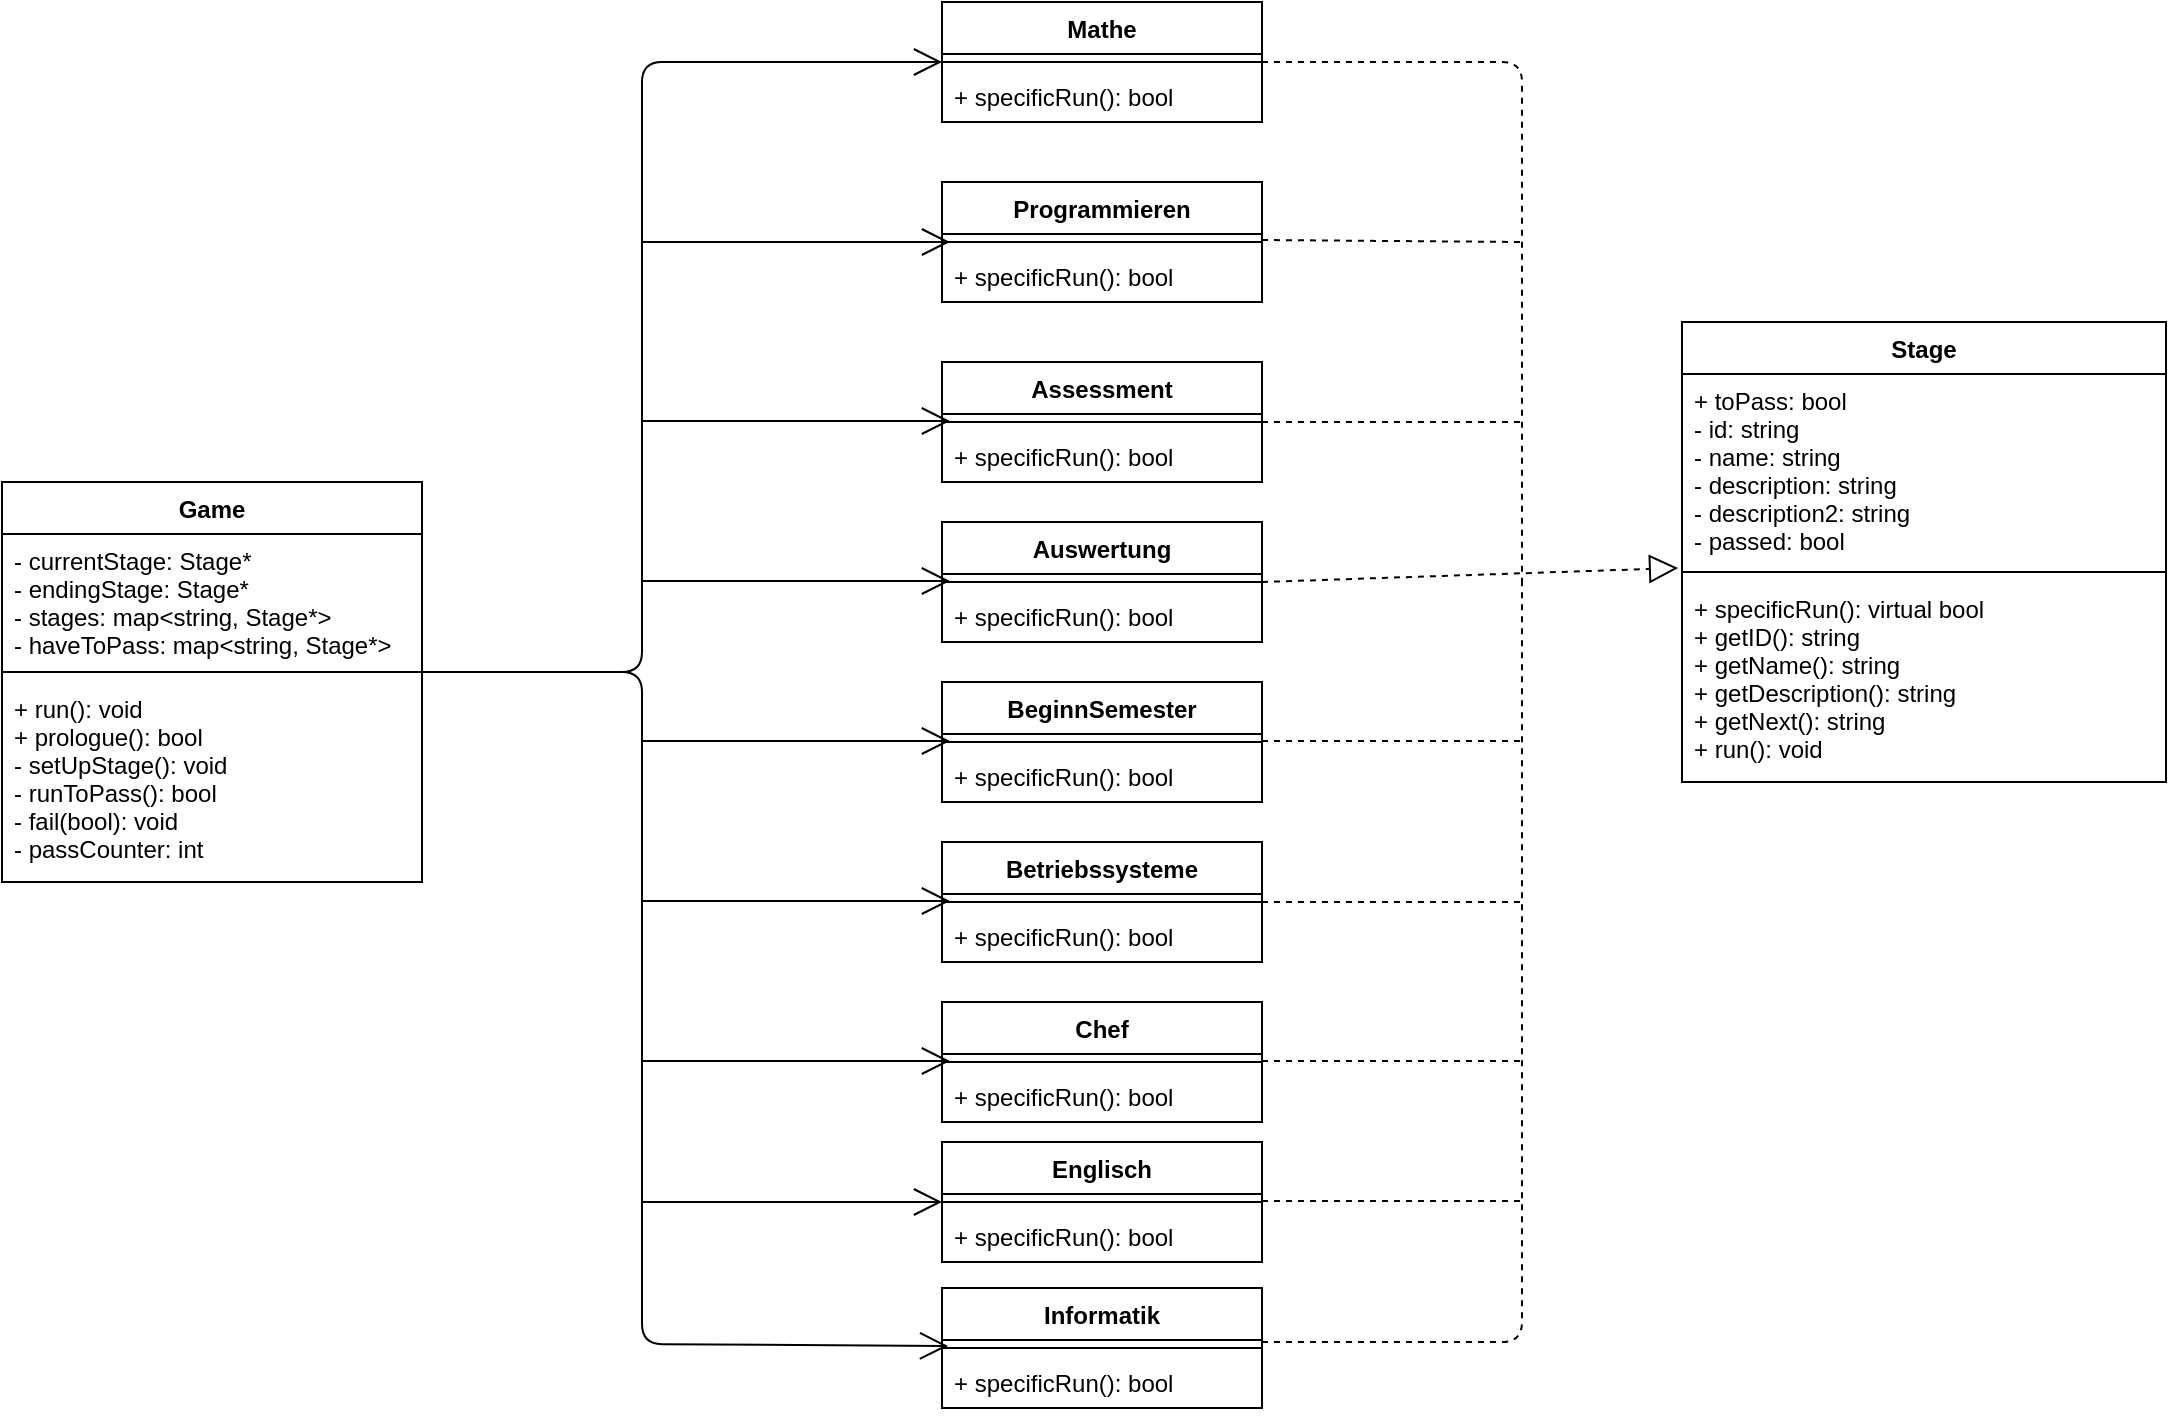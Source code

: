 <mxfile version="13.9.9"><diagram id="KZr_x_JUmR6tk4o2eLAe" name="Page-1"><mxGraphModel dx="2253" dy="825" grid="1" gridSize="10" guides="1" tooltips="1" connect="1" arrows="1" fold="1" page="1" pageScale="1" pageWidth="827" pageHeight="1169" math="0" shadow="0"><root><mxCell id="0"/><mxCell id="1" parent="0"/><mxCell id="-fR_5vgW4JM65Y6Yr0gc-5" value="Assessment" style="swimlane;fontStyle=1;align=center;verticalAlign=top;childLayout=stackLayout;horizontal=1;startSize=26;horizontalStack=0;resizeParent=1;resizeParentMax=0;resizeLast=0;collapsible=1;marginBottom=0;" vertex="1" parent="1"><mxGeometry x="-340" y="220" width="160" height="60" as="geometry"/></mxCell><mxCell id="-fR_5vgW4JM65Y6Yr0gc-7" value="" style="line;strokeWidth=1;fillColor=none;align=left;verticalAlign=middle;spacingTop=-1;spacingLeft=3;spacingRight=3;rotatable=0;labelPosition=right;points=[];portConstraint=eastwest;" vertex="1" parent="-fR_5vgW4JM65Y6Yr0gc-5"><mxGeometry y="26" width="160" height="8" as="geometry"/></mxCell><mxCell id="-fR_5vgW4JM65Y6Yr0gc-8" value="+ specificRun(): bool" style="text;strokeColor=none;fillColor=none;align=left;verticalAlign=top;spacingLeft=4;spacingRight=4;overflow=hidden;rotatable=0;points=[[0,0.5],[1,0.5]];portConstraint=eastwest;" vertex="1" parent="-fR_5vgW4JM65Y6Yr0gc-5"><mxGeometry y="34" width="160" height="26" as="geometry"/></mxCell><mxCell id="-fR_5vgW4JM65Y6Yr0gc-9" value="Game" style="swimlane;fontStyle=1;align=center;verticalAlign=top;childLayout=stackLayout;horizontal=1;startSize=26;horizontalStack=0;resizeParent=1;resizeParentMax=0;resizeLast=0;collapsible=1;marginBottom=0;" vertex="1" parent="1"><mxGeometry x="-810" y="280" width="210" height="200" as="geometry"/></mxCell><mxCell id="-fR_5vgW4JM65Y6Yr0gc-10" value="- currentStage: Stage*&#xa;- endingStage: Stage*&#xa;- stages: map&lt;string, Stage*&gt;&#xa;- haveToPass: map&lt;string, Stage*&gt;&#xa;" style="text;strokeColor=none;fillColor=none;align=left;verticalAlign=top;spacingLeft=4;spacingRight=4;overflow=hidden;rotatable=0;points=[[0,0.5],[1,0.5]];portConstraint=eastwest;" vertex="1" parent="-fR_5vgW4JM65Y6Yr0gc-9"><mxGeometry y="26" width="210" height="64" as="geometry"/></mxCell><mxCell id="-fR_5vgW4JM65Y6Yr0gc-11" value="" style="line;strokeWidth=1;fillColor=none;align=left;verticalAlign=middle;spacingTop=-1;spacingLeft=3;spacingRight=3;rotatable=0;labelPosition=right;points=[];portConstraint=eastwest;" vertex="1" parent="-fR_5vgW4JM65Y6Yr0gc-9"><mxGeometry y="90" width="210" height="10" as="geometry"/></mxCell><mxCell id="-fR_5vgW4JM65Y6Yr0gc-12" value="+ run(): void&#xa;+ prologue(): bool&#xa;- setUpStage(): void&#xa;- runToPass(): bool&#xa;- fail(bool): void&#xa;- passCounter: int&#xa;" style="text;strokeColor=none;fillColor=none;align=left;verticalAlign=top;spacingLeft=4;spacingRight=4;overflow=hidden;rotatable=0;points=[[0,0.5],[1,0.5]];portConstraint=eastwest;" vertex="1" parent="-fR_5vgW4JM65Y6Yr0gc-9"><mxGeometry y="100" width="210" height="100" as="geometry"/></mxCell><mxCell id="-fR_5vgW4JM65Y6Yr0gc-13" value="Auswertung" style="swimlane;fontStyle=1;align=center;verticalAlign=top;childLayout=stackLayout;horizontal=1;startSize=26;horizontalStack=0;resizeParent=1;resizeParentMax=0;resizeLast=0;collapsible=1;marginBottom=0;" vertex="1" parent="1"><mxGeometry x="-340" y="300" width="160" height="60" as="geometry"/></mxCell><mxCell id="-fR_5vgW4JM65Y6Yr0gc-15" value="" style="line;strokeWidth=1;fillColor=none;align=left;verticalAlign=middle;spacingTop=-1;spacingLeft=3;spacingRight=3;rotatable=0;labelPosition=right;points=[];portConstraint=eastwest;" vertex="1" parent="-fR_5vgW4JM65Y6Yr0gc-13"><mxGeometry y="26" width="160" height="8" as="geometry"/></mxCell><mxCell id="-fR_5vgW4JM65Y6Yr0gc-16" value="+ specificRun(): bool" style="text;strokeColor=none;fillColor=none;align=left;verticalAlign=top;spacingLeft=4;spacingRight=4;overflow=hidden;rotatable=0;points=[[0,0.5],[1,0.5]];portConstraint=eastwest;" vertex="1" parent="-fR_5vgW4JM65Y6Yr0gc-13"><mxGeometry y="34" width="160" height="26" as="geometry"/></mxCell><mxCell id="-fR_5vgW4JM65Y6Yr0gc-17" value="BeginnSemester" style="swimlane;fontStyle=1;align=center;verticalAlign=top;childLayout=stackLayout;horizontal=1;startSize=26;horizontalStack=0;resizeParent=1;resizeParentMax=0;resizeLast=0;collapsible=1;marginBottom=0;" vertex="1" parent="1"><mxGeometry x="-340" y="380" width="160" height="60" as="geometry"/></mxCell><mxCell id="-fR_5vgW4JM65Y6Yr0gc-19" value="" style="line;strokeWidth=1;fillColor=none;align=left;verticalAlign=middle;spacingTop=-1;spacingLeft=3;spacingRight=3;rotatable=0;labelPosition=right;points=[];portConstraint=eastwest;" vertex="1" parent="-fR_5vgW4JM65Y6Yr0gc-17"><mxGeometry y="26" width="160" height="8" as="geometry"/></mxCell><mxCell id="-fR_5vgW4JM65Y6Yr0gc-20" value="+ specificRun(): bool" style="text;strokeColor=none;fillColor=none;align=left;verticalAlign=top;spacingLeft=4;spacingRight=4;overflow=hidden;rotatable=0;points=[[0,0.5],[1,0.5]];portConstraint=eastwest;" vertex="1" parent="-fR_5vgW4JM65Y6Yr0gc-17"><mxGeometry y="34" width="160" height="26" as="geometry"/></mxCell><mxCell id="-fR_5vgW4JM65Y6Yr0gc-21" value="Betriebssysteme" style="swimlane;fontStyle=1;align=center;verticalAlign=top;childLayout=stackLayout;horizontal=1;startSize=26;horizontalStack=0;resizeParent=1;resizeParentMax=0;resizeLast=0;collapsible=1;marginBottom=0;" vertex="1" parent="1"><mxGeometry x="-340" y="460" width="160" height="60" as="geometry"/></mxCell><mxCell id="-fR_5vgW4JM65Y6Yr0gc-23" value="" style="line;strokeWidth=1;fillColor=none;align=left;verticalAlign=middle;spacingTop=-1;spacingLeft=3;spacingRight=3;rotatable=0;labelPosition=right;points=[];portConstraint=eastwest;" vertex="1" parent="-fR_5vgW4JM65Y6Yr0gc-21"><mxGeometry y="26" width="160" height="8" as="geometry"/></mxCell><mxCell id="-fR_5vgW4JM65Y6Yr0gc-24" value="+ specificRun(): bool" style="text;strokeColor=none;fillColor=none;align=left;verticalAlign=top;spacingLeft=4;spacingRight=4;overflow=hidden;rotatable=0;points=[[0,0.5],[1,0.5]];portConstraint=eastwest;" vertex="1" parent="-fR_5vgW4JM65Y6Yr0gc-21"><mxGeometry y="34" width="160" height="26" as="geometry"/></mxCell><mxCell id="-fR_5vgW4JM65Y6Yr0gc-25" value="Chef" style="swimlane;fontStyle=1;align=center;verticalAlign=top;childLayout=stackLayout;horizontal=1;startSize=26;horizontalStack=0;resizeParent=1;resizeParentMax=0;resizeLast=0;collapsible=1;marginBottom=0;" vertex="1" parent="1"><mxGeometry x="-340" y="540" width="160" height="60" as="geometry"/></mxCell><mxCell id="-fR_5vgW4JM65Y6Yr0gc-27" value="" style="line;strokeWidth=1;fillColor=none;align=left;verticalAlign=middle;spacingTop=-1;spacingLeft=3;spacingRight=3;rotatable=0;labelPosition=right;points=[];portConstraint=eastwest;" vertex="1" parent="-fR_5vgW4JM65Y6Yr0gc-25"><mxGeometry y="26" width="160" height="8" as="geometry"/></mxCell><mxCell id="-fR_5vgW4JM65Y6Yr0gc-28" value="+ specificRun(): bool" style="text;strokeColor=none;fillColor=none;align=left;verticalAlign=top;spacingLeft=4;spacingRight=4;overflow=hidden;rotatable=0;points=[[0,0.5],[1,0.5]];portConstraint=eastwest;" vertex="1" parent="-fR_5vgW4JM65Y6Yr0gc-25"><mxGeometry y="34" width="160" height="26" as="geometry"/></mxCell><mxCell id="-fR_5vgW4JM65Y6Yr0gc-29" value="Englisch" style="swimlane;fontStyle=1;align=center;verticalAlign=top;childLayout=stackLayout;horizontal=1;startSize=26;horizontalStack=0;resizeParent=1;resizeParentMax=0;resizeLast=0;collapsible=1;marginBottom=0;" vertex="1" parent="1"><mxGeometry x="-340" y="610" width="160" height="60" as="geometry"/></mxCell><mxCell id="-fR_5vgW4JM65Y6Yr0gc-31" value="" style="line;strokeWidth=1;fillColor=none;align=left;verticalAlign=middle;spacingTop=-1;spacingLeft=3;spacingRight=3;rotatable=0;labelPosition=right;points=[];portConstraint=eastwest;" vertex="1" parent="-fR_5vgW4JM65Y6Yr0gc-29"><mxGeometry y="26" width="160" height="8" as="geometry"/></mxCell><mxCell id="-fR_5vgW4JM65Y6Yr0gc-32" value="+ specificRun(): bool" style="text;strokeColor=none;fillColor=none;align=left;verticalAlign=top;spacingLeft=4;spacingRight=4;overflow=hidden;rotatable=0;points=[[0,0.5],[1,0.5]];portConstraint=eastwest;" vertex="1" parent="-fR_5vgW4JM65Y6Yr0gc-29"><mxGeometry y="34" width="160" height="26" as="geometry"/></mxCell><mxCell id="-fR_5vgW4JM65Y6Yr0gc-33" value="Informatik" style="swimlane;fontStyle=1;align=center;verticalAlign=top;childLayout=stackLayout;horizontal=1;startSize=26;horizontalStack=0;resizeParent=1;resizeParentMax=0;resizeLast=0;collapsible=1;marginBottom=0;" vertex="1" parent="1"><mxGeometry x="-340" y="683" width="160" height="60" as="geometry"/></mxCell><mxCell id="-fR_5vgW4JM65Y6Yr0gc-35" value="" style="line;strokeWidth=1;fillColor=none;align=left;verticalAlign=middle;spacingTop=-1;spacingLeft=3;spacingRight=3;rotatable=0;labelPosition=right;points=[];portConstraint=eastwest;" vertex="1" parent="-fR_5vgW4JM65Y6Yr0gc-33"><mxGeometry y="26" width="160" height="8" as="geometry"/></mxCell><mxCell id="-fR_5vgW4JM65Y6Yr0gc-36" value="+ specificRun(): bool" style="text;strokeColor=none;fillColor=none;align=left;verticalAlign=top;spacingLeft=4;spacingRight=4;overflow=hidden;rotatable=0;points=[[0,0.5],[1,0.5]];portConstraint=eastwest;" vertex="1" parent="-fR_5vgW4JM65Y6Yr0gc-33"><mxGeometry y="34" width="160" height="26" as="geometry"/></mxCell><mxCell id="-fR_5vgW4JM65Y6Yr0gc-41" value="Mathe" style="swimlane;fontStyle=1;align=center;verticalAlign=top;childLayout=stackLayout;horizontal=1;startSize=26;horizontalStack=0;resizeParent=1;resizeParentMax=0;resizeLast=0;collapsible=1;marginBottom=0;" vertex="1" parent="1"><mxGeometry x="-340" y="40" width="160" height="60" as="geometry"/></mxCell><mxCell id="-fR_5vgW4JM65Y6Yr0gc-43" value="" style="line;strokeWidth=1;fillColor=none;align=left;verticalAlign=middle;spacingTop=-1;spacingLeft=3;spacingRight=3;rotatable=0;labelPosition=right;points=[];portConstraint=eastwest;" vertex="1" parent="-fR_5vgW4JM65Y6Yr0gc-41"><mxGeometry y="26" width="160" height="8" as="geometry"/></mxCell><mxCell id="-fR_5vgW4JM65Y6Yr0gc-44" value="+ specificRun(): bool" style="text;strokeColor=none;fillColor=none;align=left;verticalAlign=top;spacingLeft=4;spacingRight=4;overflow=hidden;rotatable=0;points=[[0,0.5],[1,0.5]];portConstraint=eastwest;" vertex="1" parent="-fR_5vgW4JM65Y6Yr0gc-41"><mxGeometry y="34" width="160" height="26" as="geometry"/></mxCell><mxCell id="-fR_5vgW4JM65Y6Yr0gc-45" value="Programmieren" style="swimlane;fontStyle=1;align=center;verticalAlign=top;childLayout=stackLayout;horizontal=1;startSize=26;horizontalStack=0;resizeParent=1;resizeParentMax=0;resizeLast=0;collapsible=1;marginBottom=0;" vertex="1" parent="1"><mxGeometry x="-340" y="130" width="160" height="60" as="geometry"/></mxCell><mxCell id="-fR_5vgW4JM65Y6Yr0gc-47" value="" style="line;strokeWidth=1;fillColor=none;align=left;verticalAlign=middle;spacingTop=-1;spacingLeft=3;spacingRight=3;rotatable=0;labelPosition=right;points=[];portConstraint=eastwest;" vertex="1" parent="-fR_5vgW4JM65Y6Yr0gc-45"><mxGeometry y="26" width="160" height="8" as="geometry"/></mxCell><mxCell id="-fR_5vgW4JM65Y6Yr0gc-48" value="+ specificRun(): bool" style="text;strokeColor=none;fillColor=none;align=left;verticalAlign=top;spacingLeft=4;spacingRight=4;overflow=hidden;rotatable=0;points=[[0,0.5],[1,0.5]];portConstraint=eastwest;" vertex="1" parent="-fR_5vgW4JM65Y6Yr0gc-45"><mxGeometry y="34" width="160" height="26" as="geometry"/></mxCell><mxCell id="-fR_5vgW4JM65Y6Yr0gc-49" value="Stage" style="swimlane;fontStyle=1;align=center;verticalAlign=top;childLayout=stackLayout;horizontal=1;startSize=26;horizontalStack=0;resizeParent=1;resizeParentMax=0;resizeLast=0;collapsible=1;marginBottom=0;" vertex="1" parent="1"><mxGeometry x="30" y="200" width="242" height="230" as="geometry"/></mxCell><mxCell id="-fR_5vgW4JM65Y6Yr0gc-50" value="+ toPass: bool&#xa;- id: string&#xa;- name: string&#xa;- description: string&#xa;- description2: string&#xa;- passed: bool" style="text;strokeColor=none;fillColor=none;align=left;verticalAlign=top;spacingLeft=4;spacingRight=4;overflow=hidden;rotatable=0;points=[[0,0.5],[1,0.5]];portConstraint=eastwest;" vertex="1" parent="-fR_5vgW4JM65Y6Yr0gc-49"><mxGeometry y="26" width="242" height="94" as="geometry"/></mxCell><mxCell id="-fR_5vgW4JM65Y6Yr0gc-51" value="" style="line;strokeWidth=1;fillColor=none;align=left;verticalAlign=middle;spacingTop=-1;spacingLeft=3;spacingRight=3;rotatable=0;labelPosition=right;points=[];portConstraint=eastwest;" vertex="1" parent="-fR_5vgW4JM65Y6Yr0gc-49"><mxGeometry y="120" width="242" height="10" as="geometry"/></mxCell><mxCell id="-fR_5vgW4JM65Y6Yr0gc-52" value="+ specificRun(): virtual bool&#xa;+ getID(): string&#xa;+ getName(): string&#xa;+ getDescription(): string&#xa;+ getNext(): string&#xa;+ run(): void" style="text;strokeColor=none;fillColor=none;align=left;verticalAlign=top;spacingLeft=4;spacingRight=4;overflow=hidden;rotatable=0;points=[[0,0.5],[1,0.5]];portConstraint=eastwest;" vertex="1" parent="-fR_5vgW4JM65Y6Yr0gc-49"><mxGeometry y="130" width="242" height="100" as="geometry"/></mxCell><mxCell id="-fR_5vgW4JM65Y6Yr0gc-58" value="" style="endArrow=block;dashed=1;endFill=0;endSize=12;html=1;exitX=1;exitY=0.5;exitDx=0;exitDy=0;entryX=-0.008;entryY=1.032;entryDx=0;entryDy=0;entryPerimeter=0;" edge="1" parent="1" source="-fR_5vgW4JM65Y6Yr0gc-13" target="-fR_5vgW4JM65Y6Yr0gc-50"><mxGeometry width="160" relative="1" as="geometry"><mxPoint x="-150" y="329.5" as="sourcePoint"/><mxPoint x="10" y="329.5" as="targetPoint"/></mxGeometry></mxCell><mxCell id="-fR_5vgW4JM65Y6Yr0gc-60" value="" style="endArrow=none;dashed=1;html=1;exitX=1;exitY=0.5;exitDx=0;exitDy=0;" edge="1" parent="1" source="-fR_5vgW4JM65Y6Yr0gc-41"><mxGeometry width="50" height="50" relative="1" as="geometry"><mxPoint x="-100" y="130" as="sourcePoint"/><mxPoint x="-50" y="330" as="targetPoint"/><Array as="points"><mxPoint x="-50" y="70"/><mxPoint x="-50" y="240"/></Array></mxGeometry></mxCell><mxCell id="-fR_5vgW4JM65Y6Yr0gc-61" value="" style="endArrow=none;dashed=1;html=1;exitX=1;exitY=0.375;exitDx=0;exitDy=0;exitPerimeter=0;" edge="1" parent="1" source="-fR_5vgW4JM65Y6Yr0gc-47"><mxGeometry width="50" height="50" relative="1" as="geometry"><mxPoint x="-170" y="160" as="sourcePoint"/><mxPoint x="-50" y="160" as="targetPoint"/></mxGeometry></mxCell><mxCell id="-fR_5vgW4JM65Y6Yr0gc-63" value="" style="endArrow=none;dashed=1;html=1;exitX=1;exitY=0.5;exitDx=0;exitDy=0;" edge="1" parent="1" source="-fR_5vgW4JM65Y6Yr0gc-5"><mxGeometry width="50" height="50" relative="1" as="geometry"><mxPoint x="10" y="330" as="sourcePoint"/><mxPoint x="-50" y="250" as="targetPoint"/></mxGeometry></mxCell><mxCell id="-fR_5vgW4JM65Y6Yr0gc-64" value="" style="endArrow=none;dashed=1;html=1;" edge="1" parent="1"><mxGeometry width="50" height="50" relative="1" as="geometry"><mxPoint x="-180" y="710" as="sourcePoint"/><mxPoint x="-50" y="329" as="targetPoint"/><Array as="points"><mxPoint x="-50" y="710"/></Array></mxGeometry></mxCell><mxCell id="-fR_5vgW4JM65Y6Yr0gc-66" value="" style="endArrow=none;dashed=1;html=1;exitX=1;exitY=0.5;exitDx=0;exitDy=0;" edge="1" parent="1"><mxGeometry width="50" height="50" relative="1" as="geometry"><mxPoint x="-180" y="409.5" as="sourcePoint"/><mxPoint x="-50" y="409.5" as="targetPoint"/></mxGeometry></mxCell><mxCell id="-fR_5vgW4JM65Y6Yr0gc-67" value="" style="endArrow=none;dashed=1;html=1;exitX=1;exitY=0.5;exitDx=0;exitDy=0;" edge="1" parent="1"><mxGeometry width="50" height="50" relative="1" as="geometry"><mxPoint x="-180" y="490" as="sourcePoint"/><mxPoint x="-50" y="490" as="targetPoint"/></mxGeometry></mxCell><mxCell id="-fR_5vgW4JM65Y6Yr0gc-68" value="" style="endArrow=none;dashed=1;html=1;exitX=1;exitY=0.5;exitDx=0;exitDy=0;" edge="1" parent="1"><mxGeometry width="50" height="50" relative="1" as="geometry"><mxPoint x="-180" y="569.5" as="sourcePoint"/><mxPoint x="-50" y="569.5" as="targetPoint"/></mxGeometry></mxCell><mxCell id="-fR_5vgW4JM65Y6Yr0gc-69" value="" style="endArrow=none;dashed=1;html=1;exitX=1;exitY=0.5;exitDx=0;exitDy=0;" edge="1" parent="1"><mxGeometry width="50" height="50" relative="1" as="geometry"><mxPoint x="-180" y="639.5" as="sourcePoint"/><mxPoint x="-50" y="639.5" as="targetPoint"/></mxGeometry></mxCell><mxCell id="-fR_5vgW4JM65Y6Yr0gc-70" value="" style="endArrow=open;endFill=1;endSize=12;html=1;exitX=0.99;exitY=1.078;exitDx=0;exitDy=0;exitPerimeter=0;entryX=0;entryY=0.5;entryDx=0;entryDy=0;" edge="1" parent="1" source="-fR_5vgW4JM65Y6Yr0gc-10" target="-fR_5vgW4JM65Y6Yr0gc-41"><mxGeometry width="160" relative="1" as="geometry"><mxPoint x="-560" y="370" as="sourcePoint"/><mxPoint x="-400" y="370" as="targetPoint"/><Array as="points"><mxPoint x="-490" y="375"/><mxPoint x="-490" y="70"/></Array></mxGeometry></mxCell><mxCell id="-fR_5vgW4JM65Y6Yr0gc-71" value="" style="endArrow=open;endFill=1;endSize=12;html=1;exitX=0.99;exitY=-0.03;exitDx=0;exitDy=0;exitPerimeter=0;entryX=0.019;entryY=-0.192;entryDx=0;entryDy=0;entryPerimeter=0;" edge="1" parent="1" target="-fR_5vgW4JM65Y6Yr0gc-36"><mxGeometry width="160" relative="1" as="geometry"><mxPoint x="-602.1" y="375" as="sourcePoint"/><mxPoint x="-340" y="711" as="targetPoint"/><Array as="points"><mxPoint x="-490" y="375"/><mxPoint x="-490" y="711"/></Array></mxGeometry></mxCell><mxCell id="-fR_5vgW4JM65Y6Yr0gc-72" value="" style="endArrow=open;endFill=1;endSize=12;html=1;entryX=0.025;entryY=-0.154;entryDx=0;entryDy=0;entryPerimeter=0;" edge="1" parent="1" target="-fR_5vgW4JM65Y6Yr0gc-48"><mxGeometry width="160" relative="1" as="geometry"><mxPoint x="-490" y="160" as="sourcePoint"/><mxPoint x="-340" y="159.5" as="targetPoint"/></mxGeometry></mxCell><mxCell id="-fR_5vgW4JM65Y6Yr0gc-73" value="" style="endArrow=open;endFill=1;endSize=12;html=1;entryX=0.025;entryY=-0.154;entryDx=0;entryDy=0;entryPerimeter=0;" edge="1" parent="1"><mxGeometry width="160" relative="1" as="geometry"><mxPoint x="-490" y="249.5" as="sourcePoint"/><mxPoint x="-336" y="249.496" as="targetPoint"/></mxGeometry></mxCell><mxCell id="-fR_5vgW4JM65Y6Yr0gc-74" value="" style="endArrow=open;endFill=1;endSize=12;html=1;entryX=0.025;entryY=-0.154;entryDx=0;entryDy=0;entryPerimeter=0;" edge="1" parent="1"><mxGeometry width="160" relative="1" as="geometry"><mxPoint x="-490" y="329.5" as="sourcePoint"/><mxPoint x="-336" y="329.496" as="targetPoint"/></mxGeometry></mxCell><mxCell id="-fR_5vgW4JM65Y6Yr0gc-75" value="" style="endArrow=open;endFill=1;endSize=12;html=1;entryX=0.025;entryY=-0.154;entryDx=0;entryDy=0;entryPerimeter=0;" edge="1" parent="1"><mxGeometry width="160" relative="1" as="geometry"><mxPoint x="-490" y="409.5" as="sourcePoint"/><mxPoint x="-336" y="409.496" as="targetPoint"/></mxGeometry></mxCell><mxCell id="-fR_5vgW4JM65Y6Yr0gc-76" value="" style="endArrow=open;endFill=1;endSize=12;html=1;entryX=0.025;entryY=-0.154;entryDx=0;entryDy=0;entryPerimeter=0;" edge="1" parent="1"><mxGeometry width="160" relative="1" as="geometry"><mxPoint x="-490" y="489.5" as="sourcePoint"/><mxPoint x="-336" y="489.496" as="targetPoint"/></mxGeometry></mxCell><mxCell id="-fR_5vgW4JM65Y6Yr0gc-77" value="" style="endArrow=open;endFill=1;endSize=12;html=1;entryX=0.025;entryY=-0.154;entryDx=0;entryDy=0;entryPerimeter=0;" edge="1" parent="1"><mxGeometry width="160" relative="1" as="geometry"><mxPoint x="-490" y="569.5" as="sourcePoint"/><mxPoint x="-336" y="569.496" as="targetPoint"/></mxGeometry></mxCell><mxCell id="-fR_5vgW4JM65Y6Yr0gc-78" value="" style="endArrow=open;endFill=1;endSize=12;html=1;" edge="1" parent="1"><mxGeometry width="160" relative="1" as="geometry"><mxPoint x="-490" y="640" as="sourcePoint"/><mxPoint x="-340" y="640" as="targetPoint"/></mxGeometry></mxCell></root></mxGraphModel></diagram></mxfile>